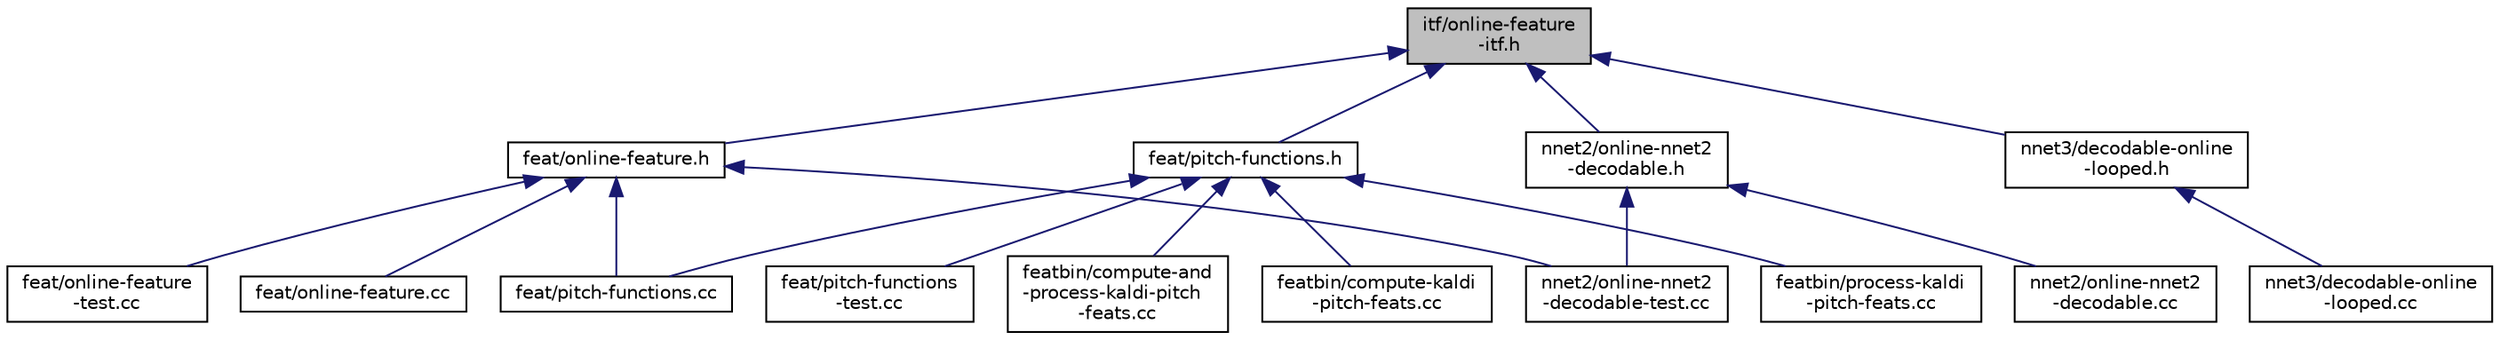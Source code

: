 digraph "itf/online-feature-itf.h"
{
  edge [fontname="Helvetica",fontsize="10",labelfontname="Helvetica",labelfontsize="10"];
  node [fontname="Helvetica",fontsize="10",shape=record];
  Node43 [label="itf/online-feature\l-itf.h",height=0.2,width=0.4,color="black", fillcolor="grey75", style="filled", fontcolor="black"];
  Node43 -> Node44 [dir="back",color="midnightblue",fontsize="10",style="solid",fontname="Helvetica"];
  Node44 [label="feat/online-feature.h",height=0.2,width=0.4,color="black", fillcolor="white", style="filled",URL="$online-feature_8h.html"];
  Node44 -> Node45 [dir="back",color="midnightblue",fontsize="10",style="solid",fontname="Helvetica"];
  Node45 [label="feat/online-feature\l-test.cc",height=0.2,width=0.4,color="black", fillcolor="white", style="filled",URL="$online-feature-test_8cc.html"];
  Node44 -> Node46 [dir="back",color="midnightblue",fontsize="10",style="solid",fontname="Helvetica"];
  Node46 [label="feat/online-feature.cc",height=0.2,width=0.4,color="black", fillcolor="white", style="filled",URL="$online-feature_8cc.html"];
  Node44 -> Node47 [dir="back",color="midnightblue",fontsize="10",style="solid",fontname="Helvetica"];
  Node47 [label="feat/pitch-functions.cc",height=0.2,width=0.4,color="black", fillcolor="white", style="filled",URL="$pitch-functions_8cc.html"];
  Node44 -> Node48 [dir="back",color="midnightblue",fontsize="10",style="solid",fontname="Helvetica"];
  Node48 [label="nnet2/online-nnet2\l-decodable-test.cc",height=0.2,width=0.4,color="black", fillcolor="white", style="filled",URL="$online-nnet2-decodable-test_8cc.html"];
  Node43 -> Node49 [dir="back",color="midnightblue",fontsize="10",style="solid",fontname="Helvetica"];
  Node49 [label="feat/pitch-functions.h",height=0.2,width=0.4,color="black", fillcolor="white", style="filled",URL="$pitch-functions_8h.html"];
  Node49 -> Node50 [dir="back",color="midnightblue",fontsize="10",style="solid",fontname="Helvetica"];
  Node50 [label="feat/pitch-functions\l-test.cc",height=0.2,width=0.4,color="black", fillcolor="white", style="filled",URL="$pitch-functions-test_8cc.html"];
  Node49 -> Node47 [dir="back",color="midnightblue",fontsize="10",style="solid",fontname="Helvetica"];
  Node49 -> Node51 [dir="back",color="midnightblue",fontsize="10",style="solid",fontname="Helvetica"];
  Node51 [label="featbin/compute-and\l-process-kaldi-pitch\l-feats.cc",height=0.2,width=0.4,color="black", fillcolor="white", style="filled",URL="$compute-and-process-kaldi-pitch-feats_8cc.html"];
  Node49 -> Node52 [dir="back",color="midnightblue",fontsize="10",style="solid",fontname="Helvetica"];
  Node52 [label="featbin/compute-kaldi\l-pitch-feats.cc",height=0.2,width=0.4,color="black", fillcolor="white", style="filled",URL="$compute-kaldi-pitch-feats_8cc.html"];
  Node49 -> Node53 [dir="back",color="midnightblue",fontsize="10",style="solid",fontname="Helvetica"];
  Node53 [label="featbin/process-kaldi\l-pitch-feats.cc",height=0.2,width=0.4,color="black", fillcolor="white", style="filled",URL="$process-kaldi-pitch-feats_8cc.html"];
  Node43 -> Node54 [dir="back",color="midnightblue",fontsize="10",style="solid",fontname="Helvetica"];
  Node54 [label="nnet2/online-nnet2\l-decodable.h",height=0.2,width=0.4,color="black", fillcolor="white", style="filled",URL="$online-nnet2-decodable_8h.html"];
  Node54 -> Node48 [dir="back",color="midnightblue",fontsize="10",style="solid",fontname="Helvetica"];
  Node54 -> Node55 [dir="back",color="midnightblue",fontsize="10",style="solid",fontname="Helvetica"];
  Node55 [label="nnet2/online-nnet2\l-decodable.cc",height=0.2,width=0.4,color="black", fillcolor="white", style="filled",URL="$online-nnet2-decodable_8cc.html"];
  Node43 -> Node56 [dir="back",color="midnightblue",fontsize="10",style="solid",fontname="Helvetica"];
  Node56 [label="nnet3/decodable-online\l-looped.h",height=0.2,width=0.4,color="black", fillcolor="white", style="filled",URL="$decodable-online-looped_8h.html"];
  Node56 -> Node57 [dir="back",color="midnightblue",fontsize="10",style="solid",fontname="Helvetica"];
  Node57 [label="nnet3/decodable-online\l-looped.cc",height=0.2,width=0.4,color="black", fillcolor="white", style="filled",URL="$decodable-online-looped_8cc.html"];
}

